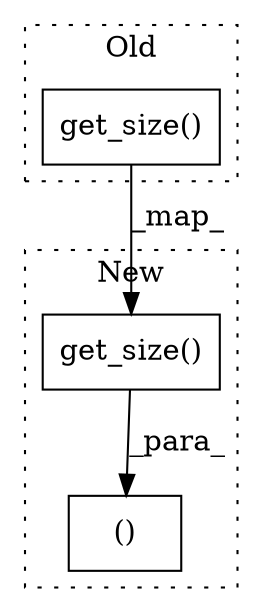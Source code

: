 digraph G {
subgraph cluster0 {
1 [label="get_size()" a="75" s="1194" l="15" shape="box"];
label = "Old";
style="dotted";
}
subgraph cluster1 {
2 [label="get_size()" a="75" s="1889" l="15" shape="box"];
3 [label="()" a="54" s="1904" l="17" shape="box"];
label = "New";
style="dotted";
}
1 -> 2 [label="_map_"];
2 -> 3 [label="_para_"];
}